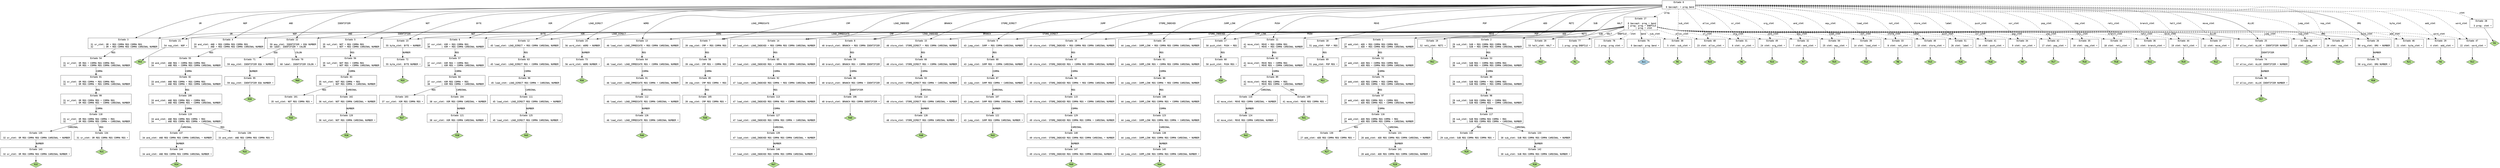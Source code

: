 // Gerado por GNU Bison 3.8.2.
// Reportar erros a <bug-bison@gnu.org>.
// Página inicial: <https://www.gnu.org/software/bison/>.

digraph "Step1/asm_parser.y"
{
  node [fontname = courier, shape = box, colorscheme = paired6]
  edge [fontname = courier]

  0 [label="Estado 0\n\l  0 $accept: • prog $end\l"]
  0 -> 1 [style=solid label="ADD"]
  0 -> 2 [style=solid label="SUB"]
  0 -> 3 [style=solid label="OR"]
  0 -> 4 [style=solid label="AND"]
  0 -> 5 [style=solid label="NOT"]
  0 -> 6 [style=solid label="XOR"]
  0 -> 7 [style=solid label="CMP"]
  0 -> 8 [style=solid label="BRANCH"]
  0 -> 9 [style=solid label="JUMP"]
  0 -> 10 [style=solid label="JUMP_LINK"]
  0 -> 11 [style=solid label="MOVE"]
  0 -> 12 [style=solid label="LOAD_DIRECT"]
  0 -> 13 [style=solid label="LOAD_IMMEDIATE"]
  0 -> 14 [style=solid label="LOAD_INDEXED"]
  0 -> 15 [style=solid label="STORE_DIRECT"]
  0 -> 16 [style=solid label="STORE_INDEXED"]
  0 -> 17 [style=solid label="PUSH"]
  0 -> 18 [style=solid label="POP"]
  0 -> 19 [style=solid label="RETI"]
  0 -> 20 [style=solid label="HALT"]
  0 -> 21 [style=solid label="NOP"]
  0 -> 22 [style=solid label="IDENTIFIER"]
  0 -> 23 [style=solid label="BYTE"]
  0 -> 24 [style=solid label="WORD"]
  0 -> 25 [style=solid label="ALLOC"]
  0 -> 26 [style=solid label="ORG"]
  0 -> 27 [style=dashed label="prog"]
  0 -> 28 [style=dashed label="stmt"]
  0 -> 29 [style=dashed label="add_stmt"]
  0 -> 30 [style=dashed label="sub_stmt"]
  0 -> 31 [style=dashed label="or_stmt"]
  0 -> 32 [style=dashed label="and_stmt"]
  0 -> 33 [style=dashed label="not_stmt"]
  0 -> 34 [style=dashed label="xor_stmt"]
  0 -> 35 [style=dashed label="cmp_stmt"]
  0 -> 36 [style=dashed label="branch_stmt"]
  0 -> 37 [style=dashed label="move_stmt"]
  0 -> 38 [style=dashed label="jump_stmt"]
  0 -> 39 [style=dashed label="load_stmt"]
  0 -> 40 [style=dashed label="store_stmt"]
  0 -> 41 [style=dashed label="push_stmt"]
  0 -> 42 [style=dashed label="pop_stmt"]
  0 -> 43 [style=dashed label="reti_stmt"]
  0 -> 44 [style=dashed label="halt_stmt"]
  0 -> 45 [style=dashed label="nop_stmt"]
  0 -> 46 [style=dashed label="byte_stmt"]
  0 -> 47 [style=dashed label="word_stmt"]
  0 -> 48 [style=dashed label="alloc_stmt"]
  0 -> 49 [style=dashed label="org_stmt"]
  0 -> 50 [style=dashed label="equ_stmt"]
  0 -> 51 [style=dashed label="label"]
  1 [label="Estado 1\n\l 27 add_stmt: ADD • REG COMMA REG COMMA REG\l 28         | ADD • REG COMMA REG COMMA CARDINAL NUMBER\l"]
  1 -> 52 [style=solid label="REG"]
  2 [label="Estado 2\n\l 29 sub_stmt: SUB • REG COMMA REG COMMA REG\l 30         | SUB • REG COMMA REG COMMA CARDINAL NUMBER\l"]
  2 -> 53 [style=solid label="REG"]
  3 [label="Estado 3\n\l 31 or_stmt: OR • REG COMMA REG COMMA REG\l 32        | OR • REG COMMA REG COMMA CARDINAL NUMBER\l"]
  3 -> 54 [style=solid label="REG"]
  4 [label="Estado 4\n\l 33 and_stmt: AND • REG COMMA REG COMMA REG\l 34         | AND • REG COMMA REG COMMA CARDINAL NUMBER\l"]
  4 -> 55 [style=solid label="REG"]
  5 [label="Estado 5\n\l 35 not_stmt: NOT • REG COMMA REG\l 36         | NOT • REG COMMA CARDINAL NUMBER\l"]
  5 -> 56 [style=solid label="REG"]
  6 [label="Estado 6\n\l 37 xor_stmt: XOR • REG COMMA REG\l 38         | XOR • REG COMMA CARDINAL NUMBER\l"]
  6 -> 57 [style=solid label="REG"]
  7 [label="Estado 7\n\l 39 cmp_stmt: CMP • REG COMMA REG\l"]
  7 -> 58 [style=solid label="REG"]
  8 [label="Estado 8\n\l 40 branch_stmt: BRANCH • REG COMMA IDENTIFIER\l"]
  8 -> 59 [style=solid label="REG"]
  9 [label="Estado 9\n\l 43 jump_stmt: JUMP • REG COMMA CARDINAL NUMBER\l"]
  9 -> 60 [style=solid label="REG"]
  10 [label="Estado 10\n\l 44 jump_stmt: JUMP_LINK • REG COMMA REG COMMA CARDINAL NUMBER\l"]
  10 -> 61 [style=solid label="REG"]
  11 [label="Estado 11\n\l 41 move_stmt: MOVE • REG COMMA REG\l 42          | MOVE • REG COMMA CARDINAL NUMBER\l"]
  11 -> 62 [style=solid label="REG"]
  12 [label="Estado 12\n\l 45 load_stmt: LOAD_DIRECT • REG COMMA CARDINAL NUMBER\l"]
  12 -> 63 [style=solid label="REG"]
  13 [label="Estado 13\n\l 46 load_stmt: LOAD_IMMEDIATE • REG COMMA CARDINAL NUMBER\l"]
  13 -> 64 [style=solid label="REG"]
  14 [label="Estado 14\n\l 47 load_stmt: LOAD_INDEXED • REG COMMA REG COMMA CARDINAL NUMBER\l"]
  14 -> 65 [style=solid label="REG"]
  15 [label="Estado 15\n\l 48 store_stmt: STORE_DIRECT • REG COMMA CARDINAL NUMBER\l"]
  15 -> 66 [style=solid label="REG"]
  16 [label="Estado 16\n\l 49 store_stmt: STORE_INDEXED • REG COMMA REG COMMA CARDINAL NUMBER\l"]
  16 -> 67 [style=solid label="REG"]
  17 [label="Estado 17\n\l 50 push_stmt: PUSH • REG\l"]
  17 -> 68 [style=solid label="REG"]
  18 [label="Estado 18\n\l 51 pop_stmt: POP • REG\l"]
  18 -> 69 [style=solid label="REG"]
  19 [label="Estado 19\n\l 52 reti_stmt: RETI •\l"]
  19 -> "19R52" [style=solid]
 "19R52" [label="R52", fillcolor=3, shape=diamond, style=filled]
  20 [label="Estado 20\n\l 53 halt_stmt: HALT •\l"]
  20 -> "20R53" [style=solid]
 "20R53" [label="R53", fillcolor=3, shape=diamond, style=filled]
  21 [label="Estado 21\n\l 54 nop_stmt: NOP •\l"]
  21 -> "21R54" [style=solid]
 "21R54" [label="R54", fillcolor=3, shape=diamond, style=filled]
  22 [label="Estado 22\n\l 59 equ_stmt: IDENTIFIER • EQU NUMBER\l 60 label: IDENTIFIER • COLON\l"]
  22 -> 70 [style=solid label="COLON"]
  22 -> 71 [style=solid label="EQU"]
  23 [label="Estado 23\n\l 55 byte_stmt: BYTE • NUMBER\l"]
  23 -> 72 [style=solid label="NUMBER"]
  24 [label="Estado 24\n\l 56 word_stmt: WORD • NUMBER\l"]
  24 -> 73 [style=solid label="NUMBER"]
  25 [label="Estado 25\n\l 57 alloc_stmt: ALLOC • IDENTIFIER NUMBER\l"]
  25 -> 74 [style=solid label="IDENTIFIER"]
  26 [label="Estado 26\n\l 58 org_stmt: ORG • NUMBER\l"]
  26 -> 75 [style=solid label="NUMBER"]
  27 [label="Estado 27\n\l  0 $accept: prog • $end\l  1 prog: prog • ENDFILE\l  2     | prog • stmt\l"]
  27 -> 76 [style=solid label="$end"]
  27 -> 1 [style=solid label="ADD"]
  27 -> 2 [style=solid label="SUB"]
  27 -> 3 [style=solid label="OR"]
  27 -> 4 [style=solid label="AND"]
  27 -> 5 [style=solid label="NOT"]
  27 -> 6 [style=solid label="XOR"]
  27 -> 7 [style=solid label="CMP"]
  27 -> 8 [style=solid label="BRANCH"]
  27 -> 9 [style=solid label="JUMP"]
  27 -> 10 [style=solid label="JUMP_LINK"]
  27 -> 11 [style=solid label="MOVE"]
  27 -> 12 [style=solid label="LOAD_DIRECT"]
  27 -> 13 [style=solid label="LOAD_IMMEDIATE"]
  27 -> 14 [style=solid label="LOAD_INDEXED"]
  27 -> 15 [style=solid label="STORE_DIRECT"]
  27 -> 16 [style=solid label="STORE_INDEXED"]
  27 -> 17 [style=solid label="PUSH"]
  27 -> 18 [style=solid label="POP"]
  27 -> 19 [style=solid label="RETI"]
  27 -> 20 [style=solid label="HALT"]
  27 -> 21 [style=solid label="NOP"]
  27 -> 22 [style=solid label="IDENTIFIER"]
  27 -> 77 [style=solid label="ENDFILE"]
  27 -> 23 [style=solid label="BYTE"]
  27 -> 24 [style=solid label="WORD"]
  27 -> 25 [style=solid label="ALLOC"]
  27 -> 26 [style=solid label="ORG"]
  27 -> 78 [style=dashed label="stmt"]
  27 -> 29 [style=dashed label="add_stmt"]
  27 -> 30 [style=dashed label="sub_stmt"]
  27 -> 31 [style=dashed label="or_stmt"]
  27 -> 32 [style=dashed label="and_stmt"]
  27 -> 33 [style=dashed label="not_stmt"]
  27 -> 34 [style=dashed label="xor_stmt"]
  27 -> 35 [style=dashed label="cmp_stmt"]
  27 -> 36 [style=dashed label="branch_stmt"]
  27 -> 37 [style=dashed label="move_stmt"]
  27 -> 38 [style=dashed label="jump_stmt"]
  27 -> 39 [style=dashed label="load_stmt"]
  27 -> 40 [style=dashed label="store_stmt"]
  27 -> 41 [style=dashed label="push_stmt"]
  27 -> 42 [style=dashed label="pop_stmt"]
  27 -> 43 [style=dashed label="reti_stmt"]
  27 -> 44 [style=dashed label="halt_stmt"]
  27 -> 45 [style=dashed label="nop_stmt"]
  27 -> 46 [style=dashed label="byte_stmt"]
  27 -> 47 [style=dashed label="word_stmt"]
  27 -> 48 [style=dashed label="alloc_stmt"]
  27 -> 49 [style=dashed label="org_stmt"]
  27 -> 50 [style=dashed label="equ_stmt"]
  27 -> 51 [style=dashed label="label"]
  28 [label="Estado 28\n\l  3 prog: stmt •\l"]
  28 -> "28R3" [style=solid]
 "28R3" [label="R3", fillcolor=3, shape=diamond, style=filled]
  29 [label="Estado 29\n\l  4 stmt: add_stmt •\l"]
  29 -> "29R4" [style=solid]
 "29R4" [label="R4", fillcolor=3, shape=diamond, style=filled]
  30 [label="Estado 30\n\l  5 stmt: sub_stmt •\l"]
  30 -> "30R5" [style=solid]
 "30R5" [label="R5", fillcolor=3, shape=diamond, style=filled]
  31 [label="Estado 31\n\l  6 stmt: or_stmt •\l"]
  31 -> "31R6" [style=solid]
 "31R6" [label="R6", fillcolor=3, shape=diamond, style=filled]
  32 [label="Estado 32\n\l  7 stmt: and_stmt •\l"]
  32 -> "32R7" [style=solid]
 "32R7" [label="R7", fillcolor=3, shape=diamond, style=filled]
  33 [label="Estado 33\n\l  8 stmt: not_stmt •\l"]
  33 -> "33R8" [style=solid]
 "33R8" [label="R8", fillcolor=3, shape=diamond, style=filled]
  34 [label="Estado 34\n\l  9 stmt: xor_stmt •\l"]
  34 -> "34R9" [style=solid]
 "34R9" [label="R9", fillcolor=3, shape=diamond, style=filled]
  35 [label="Estado 35\n\l 10 stmt: cmp_stmt •\l"]
  35 -> "35R10" [style=solid]
 "35R10" [label="R10", fillcolor=3, shape=diamond, style=filled]
  36 [label="Estado 36\n\l 11 stmt: branch_stmt •\l"]
  36 -> "36R11" [style=solid]
 "36R11" [label="R11", fillcolor=3, shape=diamond, style=filled]
  37 [label="Estado 37\n\l 12 stmt: move_stmt •\l"]
  37 -> "37R12" [style=solid]
 "37R12" [label="R12", fillcolor=3, shape=diamond, style=filled]
  38 [label="Estado 38\n\l 13 stmt: jump_stmt •\l"]
  38 -> "38R13" [style=solid]
 "38R13" [label="R13", fillcolor=3, shape=diamond, style=filled]
  39 [label="Estado 39\n\l 14 stmt: load_stmt •\l"]
  39 -> "39R14" [style=solid]
 "39R14" [label="R14", fillcolor=3, shape=diamond, style=filled]
  40 [label="Estado 40\n\l 15 stmt: store_stmt •\l"]
  40 -> "40R15" [style=solid]
 "40R15" [label="R15", fillcolor=3, shape=diamond, style=filled]
  41 [label="Estado 41\n\l 16 stmt: push_stmt •\l"]
  41 -> "41R16" [style=solid]
 "41R16" [label="R16", fillcolor=3, shape=diamond, style=filled]
  42 [label="Estado 42\n\l 17 stmt: pop_stmt •\l"]
  42 -> "42R17" [style=solid]
 "42R17" [label="R17", fillcolor=3, shape=diamond, style=filled]
  43 [label="Estado 43\n\l 18 stmt: reti_stmt •\l"]
  43 -> "43R18" [style=solid]
 "43R18" [label="R18", fillcolor=3, shape=diamond, style=filled]
  44 [label="Estado 44\n\l 19 stmt: halt_stmt •\l"]
  44 -> "44R19" [style=solid]
 "44R19" [label="R19", fillcolor=3, shape=diamond, style=filled]
  45 [label="Estado 45\n\l 20 stmt: nop_stmt •\l"]
  45 -> "45R20" [style=solid]
 "45R20" [label="R20", fillcolor=3, shape=diamond, style=filled]
  46 [label="Estado 46\n\l 21 stmt: byte_stmt •\l"]
  46 -> "46R21" [style=solid]
 "46R21" [label="R21", fillcolor=3, shape=diamond, style=filled]
  47 [label="Estado 47\n\l 22 stmt: word_stmt •\l"]
  47 -> "47R22" [style=solid]
 "47R22" [label="R22", fillcolor=3, shape=diamond, style=filled]
  48 [label="Estado 48\n\l 23 stmt: alloc_stmt •\l"]
  48 -> "48R23" [style=solid]
 "48R23" [label="R23", fillcolor=3, shape=diamond, style=filled]
  49 [label="Estado 49\n\l 24 stmt: org_stmt •\l"]
  49 -> "49R24" [style=solid]
 "49R24" [label="R24", fillcolor=3, shape=diamond, style=filled]
  50 [label="Estado 50\n\l 25 stmt: equ_stmt •\l"]
  50 -> "50R25" [style=solid]
 "50R25" [label="R25", fillcolor=3, shape=diamond, style=filled]
  51 [label="Estado 51\n\l 26 stmt: label •\l"]
  51 -> "51R26" [style=solid]
 "51R26" [label="R26", fillcolor=3, shape=diamond, style=filled]
  52 [label="Estado 52\n\l 27 add_stmt: ADD REG • COMMA REG COMMA REG\l 28         | ADD REG • COMMA REG COMMA CARDINAL NUMBER\l"]
  52 -> 79 [style=solid label="COMMA"]
  53 [label="Estado 53\n\l 29 sub_stmt: SUB REG • COMMA REG COMMA REG\l 30         | SUB REG • COMMA REG COMMA CARDINAL NUMBER\l"]
  53 -> 80 [style=solid label="COMMA"]
  54 [label="Estado 54\n\l 31 or_stmt: OR REG • COMMA REG COMMA REG\l 32        | OR REG • COMMA REG COMMA CARDINAL NUMBER\l"]
  54 -> 81 [style=solid label="COMMA"]
  55 [label="Estado 55\n\l 33 and_stmt: AND REG • COMMA REG COMMA REG\l 34         | AND REG • COMMA REG COMMA CARDINAL NUMBER\l"]
  55 -> 82 [style=solid label="COMMA"]
  56 [label="Estado 56\n\l 35 not_stmt: NOT REG • COMMA REG\l 36         | NOT REG • COMMA CARDINAL NUMBER\l"]
  56 -> 83 [style=solid label="COMMA"]
  57 [label="Estado 57\n\l 37 xor_stmt: XOR REG • COMMA REG\l 38         | XOR REG • COMMA CARDINAL NUMBER\l"]
  57 -> 84 [style=solid label="COMMA"]
  58 [label="Estado 58\n\l 39 cmp_stmt: CMP REG • COMMA REG\l"]
  58 -> 85 [style=solid label="COMMA"]
  59 [label="Estado 59\n\l 40 branch_stmt: BRANCH REG • COMMA IDENTIFIER\l"]
  59 -> 86 [style=solid label="COMMA"]
  60 [label="Estado 60\n\l 43 jump_stmt: JUMP REG • COMMA CARDINAL NUMBER\l"]
  60 -> 87 [style=solid label="COMMA"]
  61 [label="Estado 61\n\l 44 jump_stmt: JUMP_LINK REG • COMMA REG COMMA CARDINAL NUMBER\l"]
  61 -> 88 [style=solid label="COMMA"]
  62 [label="Estado 62\n\l 41 move_stmt: MOVE REG • COMMA REG\l 42          | MOVE REG • COMMA CARDINAL NUMBER\l"]
  62 -> 89 [style=solid label="COMMA"]
  63 [label="Estado 63\n\l 45 load_stmt: LOAD_DIRECT REG • COMMA CARDINAL NUMBER\l"]
  63 -> 90 [style=solid label="COMMA"]
  64 [label="Estado 64\n\l 46 load_stmt: LOAD_IMMEDIATE REG • COMMA CARDINAL NUMBER\l"]
  64 -> 91 [style=solid label="COMMA"]
  65 [label="Estado 65\n\l 47 load_stmt: LOAD_INDEXED REG • COMMA REG COMMA CARDINAL NUMBER\l"]
  65 -> 92 [style=solid label="COMMA"]
  66 [label="Estado 66\n\l 48 store_stmt: STORE_DIRECT REG • COMMA CARDINAL NUMBER\l"]
  66 -> 93 [style=solid label="COMMA"]
  67 [label="Estado 67\n\l 49 store_stmt: STORE_INDEXED REG • COMMA REG COMMA CARDINAL NUMBER\l"]
  67 -> 94 [style=solid label="COMMA"]
  68 [label="Estado 68\n\l 50 push_stmt: PUSH REG •\l"]
  68 -> "68R50" [style=solid]
 "68R50" [label="R50", fillcolor=3, shape=diamond, style=filled]
  69 [label="Estado 69\n\l 51 pop_stmt: POP REG •\l"]
  69 -> "69R51" [style=solid]
 "69R51" [label="R51", fillcolor=3, shape=diamond, style=filled]
  70 [label="Estado 70\n\l 60 label: IDENTIFIER COLON •\l"]
  70 -> "70R60" [style=solid]
 "70R60" [label="R60", fillcolor=3, shape=diamond, style=filled]
  71 [label="Estado 71\n\l 59 equ_stmt: IDENTIFIER EQU • NUMBER\l"]
  71 -> 95 [style=solid label="NUMBER"]
  72 [label="Estado 72\n\l 55 byte_stmt: BYTE NUMBER •\l"]
  72 -> "72R55" [style=solid]
 "72R55" [label="R55", fillcolor=3, shape=diamond, style=filled]
  73 [label="Estado 73\n\l 56 word_stmt: WORD NUMBER •\l"]
  73 -> "73R56" [style=solid]
 "73R56" [label="R56", fillcolor=3, shape=diamond, style=filled]
  74 [label="Estado 74\n\l 57 alloc_stmt: ALLOC IDENTIFIER • NUMBER\l"]
  74 -> 96 [style=solid label="NUMBER"]
  75 [label="Estado 75\n\l 58 org_stmt: ORG NUMBER •\l"]
  75 -> "75R58" [style=solid]
 "75R58" [label="R58", fillcolor=3, shape=diamond, style=filled]
  76 [label="Estado 76\n\l  0 $accept: prog $end •\l"]
  76 -> "76R0" [style=solid]
 "76R0" [label="Acc", fillcolor=1, shape=diamond, style=filled]
  77 [label="Estado 77\n\l  1 prog: prog ENDFILE •\l"]
  77 -> "77R1" [style=solid]
 "77R1" [label="R1", fillcolor=3, shape=diamond, style=filled]
  78 [label="Estado 78\n\l  2 prog: prog stmt •\l"]
  78 -> "78R2" [style=solid]
 "78R2" [label="R2", fillcolor=3, shape=diamond, style=filled]
  79 [label="Estado 79\n\l 27 add_stmt: ADD REG COMMA • REG COMMA REG\l 28         | ADD REG COMMA • REG COMMA CARDINAL NUMBER\l"]
  79 -> 97 [style=solid label="REG"]
  80 [label="Estado 80\n\l 29 sub_stmt: SUB REG COMMA • REG COMMA REG\l 30         | SUB REG COMMA • REG COMMA CARDINAL NUMBER\l"]
  80 -> 98 [style=solid label="REG"]
  81 [label="Estado 81\n\l 31 or_stmt: OR REG COMMA • REG COMMA REG\l 32        | OR REG COMMA • REG COMMA CARDINAL NUMBER\l"]
  81 -> 99 [style=solid label="REG"]
  82 [label="Estado 82\n\l 33 and_stmt: AND REG COMMA • REG COMMA REG\l 34         | AND REG COMMA • REG COMMA CARDINAL NUMBER\l"]
  82 -> 100 [style=solid label="REG"]
  83 [label="Estado 83\n\l 35 not_stmt: NOT REG COMMA • REG\l 36         | NOT REG COMMA • CARDINAL NUMBER\l"]
  83 -> 101 [style=solid label="REG"]
  83 -> 102 [style=solid label="CARDINAL"]
  84 [label="Estado 84\n\l 37 xor_stmt: XOR REG COMMA • REG\l 38         | XOR REG COMMA • CARDINAL NUMBER\l"]
  84 -> 103 [style=solid label="REG"]
  84 -> 104 [style=solid label="CARDINAL"]
  85 [label="Estado 85\n\l 39 cmp_stmt: CMP REG COMMA • REG\l"]
  85 -> 105 [style=solid label="REG"]
  86 [label="Estado 86\n\l 40 branch_stmt: BRANCH REG COMMA • IDENTIFIER\l"]
  86 -> 106 [style=solid label="IDENTIFIER"]
  87 [label="Estado 87\n\l 43 jump_stmt: JUMP REG COMMA • CARDINAL NUMBER\l"]
  87 -> 107 [style=solid label="CARDINAL"]
  88 [label="Estado 88\n\l 44 jump_stmt: JUMP_LINK REG COMMA • REG COMMA CARDINAL NUMBER\l"]
  88 -> 108 [style=solid label="REG"]
  89 [label="Estado 89\n\l 41 move_stmt: MOVE REG COMMA • REG\l 42          | MOVE REG COMMA • CARDINAL NUMBER\l"]
  89 -> 109 [style=solid label="REG"]
  89 -> 110 [style=solid label="CARDINAL"]
  90 [label="Estado 90\n\l 45 load_stmt: LOAD_DIRECT REG COMMA • CARDINAL NUMBER\l"]
  90 -> 111 [style=solid label="CARDINAL"]
  91 [label="Estado 91\n\l 46 load_stmt: LOAD_IMMEDIATE REG COMMA • CARDINAL NUMBER\l"]
  91 -> 112 [style=solid label="CARDINAL"]
  92 [label="Estado 92\n\l 47 load_stmt: LOAD_INDEXED REG COMMA • REG COMMA CARDINAL NUMBER\l"]
  92 -> 113 [style=solid label="REG"]
  93 [label="Estado 93\n\l 48 store_stmt: STORE_DIRECT REG COMMA • CARDINAL NUMBER\l"]
  93 -> 114 [style=solid label="CARDINAL"]
  94 [label="Estado 94\n\l 49 store_stmt: STORE_INDEXED REG COMMA • REG COMMA CARDINAL NUMBER\l"]
  94 -> 115 [style=solid label="REG"]
  95 [label="Estado 95\n\l 59 equ_stmt: IDENTIFIER EQU NUMBER •\l"]
  95 -> "95R59" [style=solid]
 "95R59" [label="R59", fillcolor=3, shape=diamond, style=filled]
  96 [label="Estado 96\n\l 57 alloc_stmt: ALLOC IDENTIFIER NUMBER •\l"]
  96 -> "96R57" [style=solid]
 "96R57" [label="R57", fillcolor=3, shape=diamond, style=filled]
  97 [label="Estado 97\n\l 27 add_stmt: ADD REG COMMA REG • COMMA REG\l 28         | ADD REG COMMA REG • COMMA CARDINAL NUMBER\l"]
  97 -> 116 [style=solid label="COMMA"]
  98 [label="Estado 98\n\l 29 sub_stmt: SUB REG COMMA REG • COMMA REG\l 30         | SUB REG COMMA REG • COMMA CARDINAL NUMBER\l"]
  98 -> 117 [style=solid label="COMMA"]
  99 [label="Estado 99\n\l 31 or_stmt: OR REG COMMA REG • COMMA REG\l 32        | OR REG COMMA REG • COMMA CARDINAL NUMBER\l"]
  99 -> 118 [style=solid label="COMMA"]
  100 [label="Estado 100\n\l 33 and_stmt: AND REG COMMA REG • COMMA REG\l 34         | AND REG COMMA REG • COMMA CARDINAL NUMBER\l"]
  100 -> 119 [style=solid label="COMMA"]
  101 [label="Estado 101\n\l 35 not_stmt: NOT REG COMMA REG •\l"]
  101 -> "101R35" [style=solid]
 "101R35" [label="R35", fillcolor=3, shape=diamond, style=filled]
  102 [label="Estado 102\n\l 36 not_stmt: NOT REG COMMA CARDINAL • NUMBER\l"]
  102 -> 120 [style=solid label="NUMBER"]
  103 [label="Estado 103\n\l 37 xor_stmt: XOR REG COMMA REG •\l"]
  103 -> "103R37" [style=solid]
 "103R37" [label="R37", fillcolor=3, shape=diamond, style=filled]
  104 [label="Estado 104\n\l 38 xor_stmt: XOR REG COMMA CARDINAL • NUMBER\l"]
  104 -> 121 [style=solid label="NUMBER"]
  105 [label="Estado 105\n\l 39 cmp_stmt: CMP REG COMMA REG •\l"]
  105 -> "105R39" [style=solid]
 "105R39" [label="R39", fillcolor=3, shape=diamond, style=filled]
  106 [label="Estado 106\n\l 40 branch_stmt: BRANCH REG COMMA IDENTIFIER •\l"]
  106 -> "106R40" [style=solid]
 "106R40" [label="R40", fillcolor=3, shape=diamond, style=filled]
  107 [label="Estado 107\n\l 43 jump_stmt: JUMP REG COMMA CARDINAL • NUMBER\l"]
  107 -> 122 [style=solid label="NUMBER"]
  108 [label="Estado 108\n\l 44 jump_stmt: JUMP_LINK REG COMMA REG • COMMA CARDINAL NUMBER\l"]
  108 -> 123 [style=solid label="COMMA"]
  109 [label="Estado 109\n\l 41 move_stmt: MOVE REG COMMA REG •\l"]
  109 -> "109R41" [style=solid]
 "109R41" [label="R41", fillcolor=3, shape=diamond, style=filled]
  110 [label="Estado 110\n\l 42 move_stmt: MOVE REG COMMA CARDINAL • NUMBER\l"]
  110 -> 124 [style=solid label="NUMBER"]
  111 [label="Estado 111\n\l 45 load_stmt: LOAD_DIRECT REG COMMA CARDINAL • NUMBER\l"]
  111 -> 125 [style=solid label="NUMBER"]
  112 [label="Estado 112\n\l 46 load_stmt: LOAD_IMMEDIATE REG COMMA CARDINAL • NUMBER\l"]
  112 -> 126 [style=solid label="NUMBER"]
  113 [label="Estado 113\n\l 47 load_stmt: LOAD_INDEXED REG COMMA REG • COMMA CARDINAL NUMBER\l"]
  113 -> 127 [style=solid label="COMMA"]
  114 [label="Estado 114\n\l 48 store_stmt: STORE_DIRECT REG COMMA CARDINAL • NUMBER\l"]
  114 -> 128 [style=solid label="NUMBER"]
  115 [label="Estado 115\n\l 49 store_stmt: STORE_INDEXED REG COMMA REG • COMMA CARDINAL NUMBER\l"]
  115 -> 129 [style=solid label="COMMA"]
  116 [label="Estado 116\n\l 27 add_stmt: ADD REG COMMA REG COMMA • REG\l 28         | ADD REG COMMA REG COMMA • CARDINAL NUMBER\l"]
  116 -> 130 [style=solid label="REG"]
  116 -> 131 [style=solid label="CARDINAL"]
  117 [label="Estado 117\n\l 29 sub_stmt: SUB REG COMMA REG COMMA • REG\l 30         | SUB REG COMMA REG COMMA • CARDINAL NUMBER\l"]
  117 -> 132 [style=solid label="REG"]
  117 -> 133 [style=solid label="CARDINAL"]
  118 [label="Estado 118\n\l 31 or_stmt: OR REG COMMA REG COMMA • REG\l 32        | OR REG COMMA REG COMMA • CARDINAL NUMBER\l"]
  118 -> 134 [style=solid label="REG"]
  118 -> 135 [style=solid label="CARDINAL"]
  119 [label="Estado 119\n\l 33 and_stmt: AND REG COMMA REG COMMA • REG\l 34         | AND REG COMMA REG COMMA • CARDINAL NUMBER\l"]
  119 -> 136 [style=solid label="REG"]
  119 -> 137 [style=solid label="CARDINAL"]
  120 [label="Estado 120\n\l 36 not_stmt: NOT REG COMMA CARDINAL NUMBER •\l"]
  120 -> "120R36" [style=solid]
 "120R36" [label="R36", fillcolor=3, shape=diamond, style=filled]
  121 [label="Estado 121\n\l 38 xor_stmt: XOR REG COMMA CARDINAL NUMBER •\l"]
  121 -> "121R38" [style=solid]
 "121R38" [label="R38", fillcolor=3, shape=diamond, style=filled]
  122 [label="Estado 122\n\l 43 jump_stmt: JUMP REG COMMA CARDINAL NUMBER •\l"]
  122 -> "122R43" [style=solid]
 "122R43" [label="R43", fillcolor=3, shape=diamond, style=filled]
  123 [label="Estado 123\n\l 44 jump_stmt: JUMP_LINK REG COMMA REG COMMA • CARDINAL NUMBER\l"]
  123 -> 138 [style=solid label="CARDINAL"]
  124 [label="Estado 124\n\l 42 move_stmt: MOVE REG COMMA CARDINAL NUMBER •\l"]
  124 -> "124R42" [style=solid]
 "124R42" [label="R42", fillcolor=3, shape=diamond, style=filled]
  125 [label="Estado 125\n\l 45 load_stmt: LOAD_DIRECT REG COMMA CARDINAL NUMBER •\l"]
  125 -> "125R45" [style=solid]
 "125R45" [label="R45", fillcolor=3, shape=diamond, style=filled]
  126 [label="Estado 126\n\l 46 load_stmt: LOAD_IMMEDIATE REG COMMA CARDINAL NUMBER •\l"]
  126 -> "126R46" [style=solid]
 "126R46" [label="R46", fillcolor=3, shape=diamond, style=filled]
  127 [label="Estado 127\n\l 47 load_stmt: LOAD_INDEXED REG COMMA REG COMMA • CARDINAL NUMBER\l"]
  127 -> 139 [style=solid label="CARDINAL"]
  128 [label="Estado 128\n\l 48 store_stmt: STORE_DIRECT REG COMMA CARDINAL NUMBER •\l"]
  128 -> "128R48" [style=solid]
 "128R48" [label="R48", fillcolor=3, shape=diamond, style=filled]
  129 [label="Estado 129\n\l 49 store_stmt: STORE_INDEXED REG COMMA REG COMMA • CARDINAL NUMBER\l"]
  129 -> 140 [style=solid label="CARDINAL"]
  130 [label="Estado 130\n\l 27 add_stmt: ADD REG COMMA REG COMMA REG •\l"]
  130 -> "130R27" [style=solid]
 "130R27" [label="R27", fillcolor=3, shape=diamond, style=filled]
  131 [label="Estado 131\n\l 28 add_stmt: ADD REG COMMA REG COMMA CARDINAL • NUMBER\l"]
  131 -> 141 [style=solid label="NUMBER"]
  132 [label="Estado 132\n\l 29 sub_stmt: SUB REG COMMA REG COMMA REG •\l"]
  132 -> "132R29" [style=solid]
 "132R29" [label="R29", fillcolor=3, shape=diamond, style=filled]
  133 [label="Estado 133\n\l 30 sub_stmt: SUB REG COMMA REG COMMA CARDINAL • NUMBER\l"]
  133 -> 142 [style=solid label="NUMBER"]
  134 [label="Estado 134\n\l 31 or_stmt: OR REG COMMA REG COMMA REG •\l"]
  134 -> "134R31" [style=solid]
 "134R31" [label="R31", fillcolor=3, shape=diamond, style=filled]
  135 [label="Estado 135\n\l 32 or_stmt: OR REG COMMA REG COMMA CARDINAL • NUMBER\l"]
  135 -> 143 [style=solid label="NUMBER"]
  136 [label="Estado 136\n\l 33 and_stmt: AND REG COMMA REG COMMA REG •\l"]
  136 -> "136R33" [style=solid]
 "136R33" [label="R33", fillcolor=3, shape=diamond, style=filled]
  137 [label="Estado 137\n\l 34 and_stmt: AND REG COMMA REG COMMA CARDINAL • NUMBER\l"]
  137 -> 144 [style=solid label="NUMBER"]
  138 [label="Estado 138\n\l 44 jump_stmt: JUMP_LINK REG COMMA REG COMMA CARDINAL • NUMBER\l"]
  138 -> 145 [style=solid label="NUMBER"]
  139 [label="Estado 139\n\l 47 load_stmt: LOAD_INDEXED REG COMMA REG COMMA CARDINAL • NUMBER\l"]
  139 -> 146 [style=solid label="NUMBER"]
  140 [label="Estado 140\n\l 49 store_stmt: STORE_INDEXED REG COMMA REG COMMA CARDINAL • NUMBER\l"]
  140 -> 147 [style=solid label="NUMBER"]
  141 [label="Estado 141\n\l 28 add_stmt: ADD REG COMMA REG COMMA CARDINAL NUMBER •\l"]
  141 -> "141R28" [style=solid]
 "141R28" [label="R28", fillcolor=3, shape=diamond, style=filled]
  142 [label="Estado 142\n\l 30 sub_stmt: SUB REG COMMA REG COMMA CARDINAL NUMBER •\l"]
  142 -> "142R30" [style=solid]
 "142R30" [label="R30", fillcolor=3, shape=diamond, style=filled]
  143 [label="Estado 143\n\l 32 or_stmt: OR REG COMMA REG COMMA CARDINAL NUMBER •\l"]
  143 -> "143R32" [style=solid]
 "143R32" [label="R32", fillcolor=3, shape=diamond, style=filled]
  144 [label="Estado 144\n\l 34 and_stmt: AND REG COMMA REG COMMA CARDINAL NUMBER •\l"]
  144 -> "144R34" [style=solid]
 "144R34" [label="R34", fillcolor=3, shape=diamond, style=filled]
  145 [label="Estado 145\n\l 44 jump_stmt: JUMP_LINK REG COMMA REG COMMA CARDINAL NUMBER •\l"]
  145 -> "145R44" [style=solid]
 "145R44" [label="R44", fillcolor=3, shape=diamond, style=filled]
  146 [label="Estado 146\n\l 47 load_stmt: LOAD_INDEXED REG COMMA REG COMMA CARDINAL NUMBER •\l"]
  146 -> "146R47" [style=solid]
 "146R47" [label="R47", fillcolor=3, shape=diamond, style=filled]
  147 [label="Estado 147\n\l 49 store_stmt: STORE_INDEXED REG COMMA REG COMMA CARDINAL NUMBER •\l"]
  147 -> "147R49" [style=solid]
 "147R49" [label="R49", fillcolor=3, shape=diamond, style=filled]
}
